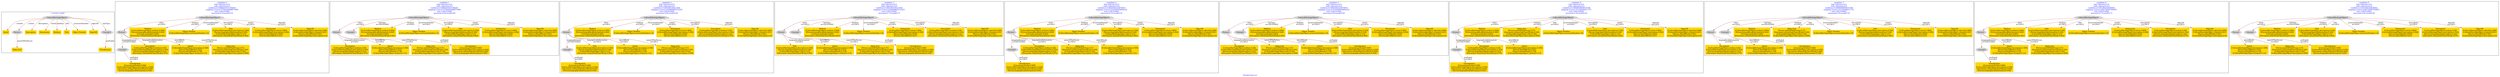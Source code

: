 digraph n0 {
fontcolor="blue"
remincross="true"
label="s29-gilcrease.csv"
subgraph cluster_0 {
label="1-correct model"
n2[style="filled",color="white",fillcolor="lightgray",label="CulturalHeritageObject1"];
n3[shape="plaintext",style="filled",fillcolor="gold",label="Dated"];
n4[style="filled",color="white",fillcolor="lightgray",label="Person1"];
n5[shape="plaintext",style="filled",fillcolor="gold",label="Description"];
n6[shape="plaintext",style="filled",fillcolor="gold",label="Dimensions"];
n7[shape="plaintext",style="filled",fillcolor="gold",label="Medium"];
n8[shape="plaintext",style="filled",fillcolor="gold",label="Title"];
n9[shape="plaintext",style="filled",fillcolor="gold",label="Object Number"];
n10[shape="plaintext",style="filled",fillcolor="gold",label="ObjectID"];
n11[style="filled",color="white",fillcolor="lightgray",label="Concept1"];
n12[shape="plaintext",style="filled",fillcolor="gold",label="Alpha Sort"];
n13[shape="plaintext",style="filled",fillcolor="gold",label="Classification"];
}
subgraph cluster_1 {
label="candidate 0\nlink coherence:0.0\nnode coherence:0.0\nconfidence:0.6804435551568261\nmapping score:0.33792562949671984\ncost:1100.010002\n-precision:0.55-recall:0.55"
n15[style="filled",color="white",fillcolor="lightgray",label="CulturalHeritageObject1"];
n16[style="filled",color="white",fillcolor="lightgray",label="Person1"];
n17[style="filled",color="white",fillcolor="lightgray",label="Concept1"];
n18[shape="plaintext",style="filled",fillcolor="gold",label="Classification\n[Concept,prefLabel,0.848]\n[CulturalHeritageObject,description,0.058]\n[Document,columnSubClassOfLink,0.056]\n[Person,biographicalInformation,0.039]"];
n19[shape="plaintext",style="filled",fillcolor="gold",label="Medium\n[CulturalHeritageObject,medium,0.994]\n[Person,biographicalInformation,0.004]\n[Concept,prefLabel,0.002]\n[Document,columnSubClassOfLink,0.001]"];
n20[shape="plaintext",style="filled",fillcolor="gold",label="Description\n[CulturalHeritageObject,medium,0.46]\n[CulturalHeritageObject,description,0.324]\n[Person,biographicalInformation,0.141]\n[Document,columnSubClassOfLink,0.075]"];
n21[shape="plaintext",style="filled",fillcolor="gold",label="Dated\n[CulturalHeritageObject,description,0.386]\n[Person,dateOfBirth,0.323]\n[Person,dateOfDeath,0.178]\n[CulturalHeritageObject,created,0.113]"];
n22[shape="plaintext",style="filled",fillcolor="gold",label="Object Number\n[CulturalHeritageObject,accessionNumber,1.0]"];
n23[shape="plaintext",style="filled",fillcolor="gold",label="Title\n[CulturalHeritageObject,description,0.556]\n[Person,biographicalInformation,0.238]\n[CulturalHeritageObject,title,0.113]\n[Document,columnSubClassOfLink,0.092]"];
n24[shape="plaintext",style="filled",fillcolor="gold",label="Dimensions\n[CulturalHeritageObject,extent,0.894]\n[CulturalHeritageObject,description,0.049]\n[Person,dateOfDeath,0.036]\n[Person,dateOfBirth,0.021]"];
n25[shape="plaintext",style="filled",fillcolor="gold",label="Alpha Sort\n[Person,nameOfThePerson,0.37]\n[Document,columnSubClassOfLink,0.339]\n[CulturalHeritageObject,title,0.192]\n[CulturalHeritageObject,description,0.099]"];
n26[shape="plaintext",style="filled",fillcolor="gold",label="ObjectID\n[CulturalHeritageObject,objectId,0.998]\n[CulturalHeritageObject,created,0.001]\n[Person,dateOfDeath,0.001]\n[CulturalHeritageObject,description,0.0]"];
}
subgraph cluster_2 {
label="candidate 1\nlink coherence:0.0\nnode coherence:0.0\nconfidence:0.6804435551568261\nmapping score:0.33792562949671984\ncost:1100.010002\n-precision:0.64-recall:0.64"
n28[style="filled",color="white",fillcolor="lightgray",label="CulturalHeritageObject1"];
n29[style="filled",color="white",fillcolor="lightgray",label="Person1"];
n30[style="filled",color="white",fillcolor="lightgray",label="Concept1"];
n31[shape="plaintext",style="filled",fillcolor="gold",label="Classification\n[Concept,prefLabel,0.848]\n[CulturalHeritageObject,description,0.058]\n[Document,columnSubClassOfLink,0.056]\n[Person,biographicalInformation,0.039]"];
n32[shape="plaintext",style="filled",fillcolor="gold",label="Medium\n[CulturalHeritageObject,medium,0.994]\n[Person,biographicalInformation,0.004]\n[Concept,prefLabel,0.002]\n[Document,columnSubClassOfLink,0.001]"];
n33[shape="plaintext",style="filled",fillcolor="gold",label="Description\n[CulturalHeritageObject,medium,0.46]\n[CulturalHeritageObject,description,0.324]\n[Person,biographicalInformation,0.141]\n[Document,columnSubClassOfLink,0.075]"];
n34[shape="plaintext",style="filled",fillcolor="gold",label="Dated\n[CulturalHeritageObject,description,0.386]\n[Person,dateOfBirth,0.323]\n[Person,dateOfDeath,0.178]\n[CulturalHeritageObject,created,0.113]"];
n35[shape="plaintext",style="filled",fillcolor="gold",label="Object Number\n[CulturalHeritageObject,accessionNumber,1.0]"];
n36[shape="plaintext",style="filled",fillcolor="gold",label="Title\n[CulturalHeritageObject,description,0.556]\n[Person,biographicalInformation,0.238]\n[CulturalHeritageObject,title,0.113]\n[Document,columnSubClassOfLink,0.092]"];
n37[shape="plaintext",style="filled",fillcolor="gold",label="Dimensions\n[CulturalHeritageObject,extent,0.894]\n[CulturalHeritageObject,description,0.049]\n[Person,dateOfDeath,0.036]\n[Person,dateOfBirth,0.021]"];
n38[shape="plaintext",style="filled",fillcolor="gold",label="Alpha Sort\n[Person,nameOfThePerson,0.37]\n[Document,columnSubClassOfLink,0.339]\n[CulturalHeritageObject,title,0.192]\n[CulturalHeritageObject,description,0.099]"];
n39[shape="plaintext",style="filled",fillcolor="gold",label="ObjectID\n[CulturalHeritageObject,objectId,0.998]\n[CulturalHeritageObject,created,0.001]\n[Person,dateOfDeath,0.001]\n[CulturalHeritageObject,description,0.0]"];
}
subgraph cluster_3 {
label="candidate 2\nlink coherence:0.0\nnode coherence:0.0\nconfidence:0.665395108212634\nmapping score:0.3329094805153225\ncost:1100.010002\n-precision:0.64-recall:0.64"
n41[style="filled",color="white",fillcolor="lightgray",label="CulturalHeritageObject1"];
n42[style="filled",color="white",fillcolor="lightgray",label="Person1"];
n43[style="filled",color="white",fillcolor="lightgray",label="Concept1"];
n44[shape="plaintext",style="filled",fillcolor="gold",label="Classification\n[Concept,prefLabel,0.848]\n[CulturalHeritageObject,description,0.058]\n[Document,columnSubClassOfLink,0.056]\n[Person,biographicalInformation,0.039]"];
n45[shape="plaintext",style="filled",fillcolor="gold",label="Medium\n[CulturalHeritageObject,medium,0.994]\n[Person,biographicalInformation,0.004]\n[Concept,prefLabel,0.002]\n[Document,columnSubClassOfLink,0.001]"];
n46[shape="plaintext",style="filled",fillcolor="gold",label="Title\n[CulturalHeritageObject,description,0.556]\n[Person,biographicalInformation,0.238]\n[CulturalHeritageObject,title,0.113]\n[Document,columnSubClassOfLink,0.092]"];
n47[shape="plaintext",style="filled",fillcolor="gold",label="Dated\n[CulturalHeritageObject,description,0.386]\n[Person,dateOfBirth,0.323]\n[Person,dateOfDeath,0.178]\n[CulturalHeritageObject,created,0.113]"];
n48[shape="plaintext",style="filled",fillcolor="gold",label="Object Number\n[CulturalHeritageObject,accessionNumber,1.0]"];
n49[shape="plaintext",style="filled",fillcolor="gold",label="Dimensions\n[CulturalHeritageObject,extent,0.894]\n[CulturalHeritageObject,description,0.049]\n[Person,dateOfDeath,0.036]\n[Person,dateOfBirth,0.021]"];
n50[shape="plaintext",style="filled",fillcolor="gold",label="Description\n[CulturalHeritageObject,medium,0.46]\n[CulturalHeritageObject,description,0.324]\n[Person,biographicalInformation,0.141]\n[Document,columnSubClassOfLink,0.075]"];
n51[shape="plaintext",style="filled",fillcolor="gold",label="Alpha Sort\n[Person,nameOfThePerson,0.37]\n[Document,columnSubClassOfLink,0.339]\n[CulturalHeritageObject,title,0.192]\n[CulturalHeritageObject,description,0.099]"];
n52[shape="plaintext",style="filled",fillcolor="gold",label="ObjectID\n[CulturalHeritageObject,objectId,0.998]\n[CulturalHeritageObject,created,0.001]\n[Person,dateOfDeath,0.001]\n[CulturalHeritageObject,description,0.0]"];
}
subgraph cluster_4 {
label="candidate 3\nlink coherence:0.0\nnode coherence:0.0\nconfidence:0.665395108212634\nmapping score:0.3329094805153225\ncost:1100.010002\n-precision:0.73-recall:0.73"
n54[style="filled",color="white",fillcolor="lightgray",label="CulturalHeritageObject1"];
n55[style="filled",color="white",fillcolor="lightgray",label="Person1"];
n56[style="filled",color="white",fillcolor="lightgray",label="Concept1"];
n57[shape="plaintext",style="filled",fillcolor="gold",label="Classification\n[Concept,prefLabel,0.848]\n[CulturalHeritageObject,description,0.058]\n[Document,columnSubClassOfLink,0.056]\n[Person,biographicalInformation,0.039]"];
n58[shape="plaintext",style="filled",fillcolor="gold",label="Medium\n[CulturalHeritageObject,medium,0.994]\n[Person,biographicalInformation,0.004]\n[Concept,prefLabel,0.002]\n[Document,columnSubClassOfLink,0.001]"];
n59[shape="plaintext",style="filled",fillcolor="gold",label="Title\n[CulturalHeritageObject,description,0.556]\n[Person,biographicalInformation,0.238]\n[CulturalHeritageObject,title,0.113]\n[Document,columnSubClassOfLink,0.092]"];
n60[shape="plaintext",style="filled",fillcolor="gold",label="Dated\n[CulturalHeritageObject,description,0.386]\n[Person,dateOfBirth,0.323]\n[Person,dateOfDeath,0.178]\n[CulturalHeritageObject,created,0.113]"];
n61[shape="plaintext",style="filled",fillcolor="gold",label="Object Number\n[CulturalHeritageObject,accessionNumber,1.0]"];
n62[shape="plaintext",style="filled",fillcolor="gold",label="Dimensions\n[CulturalHeritageObject,extent,0.894]\n[CulturalHeritageObject,description,0.049]\n[Person,dateOfDeath,0.036]\n[Person,dateOfBirth,0.021]"];
n63[shape="plaintext",style="filled",fillcolor="gold",label="Description\n[CulturalHeritageObject,medium,0.46]\n[CulturalHeritageObject,description,0.324]\n[Person,biographicalInformation,0.141]\n[Document,columnSubClassOfLink,0.075]"];
n64[shape="plaintext",style="filled",fillcolor="gold",label="Alpha Sort\n[Person,nameOfThePerson,0.37]\n[Document,columnSubClassOfLink,0.339]\n[CulturalHeritageObject,title,0.192]\n[CulturalHeritageObject,description,0.099]"];
n65[shape="plaintext",style="filled",fillcolor="gold",label="ObjectID\n[CulturalHeritageObject,objectId,0.998]\n[CulturalHeritageObject,created,0.001]\n[Person,dateOfDeath,0.001]\n[CulturalHeritageObject,description,0.0]"];
}
subgraph cluster_5 {
label="candidate 4\nlink coherence:0.0\nnode coherence:0.0\nconfidence:0.6643042343679633\nmapping score:0.3325458559004322\ncost:1100.010002\n-precision:0.55-recall:0.55"
n67[style="filled",color="white",fillcolor="lightgray",label="CulturalHeritageObject1"];
n68[style="filled",color="white",fillcolor="lightgray",label="Person1"];
n69[style="filled",color="white",fillcolor="lightgray",label="Concept1"];
n70[shape="plaintext",style="filled",fillcolor="gold",label="Classification\n[Concept,prefLabel,0.848]\n[CulturalHeritageObject,description,0.058]\n[Document,columnSubClassOfLink,0.056]\n[Person,biographicalInformation,0.039]"];
n71[shape="plaintext",style="filled",fillcolor="gold",label="Medium\n[CulturalHeritageObject,medium,0.994]\n[Person,biographicalInformation,0.004]\n[Concept,prefLabel,0.002]\n[Document,columnSubClassOfLink,0.001]"];
n72[shape="plaintext",style="filled",fillcolor="gold",label="Description\n[CulturalHeritageObject,medium,0.46]\n[CulturalHeritageObject,description,0.324]\n[Person,biographicalInformation,0.141]\n[Document,columnSubClassOfLink,0.075]"];
n73[shape="plaintext",style="filled",fillcolor="gold",label="Object Number\n[CulturalHeritageObject,accessionNumber,1.0]"];
n74[shape="plaintext",style="filled",fillcolor="gold",label="Title\n[CulturalHeritageObject,description,0.556]\n[Person,biographicalInformation,0.238]\n[CulturalHeritageObject,title,0.113]\n[Document,columnSubClassOfLink,0.092]"];
n75[shape="plaintext",style="filled",fillcolor="gold",label="Dimensions\n[CulturalHeritageObject,extent,0.894]\n[CulturalHeritageObject,description,0.049]\n[Person,dateOfDeath,0.036]\n[Person,dateOfBirth,0.021]"];
n76[shape="plaintext",style="filled",fillcolor="gold",label="Alpha Sort\n[Person,nameOfThePerson,0.37]\n[Document,columnSubClassOfLink,0.339]\n[CulturalHeritageObject,title,0.192]\n[CulturalHeritageObject,description,0.099]"];
n77[shape="plaintext",style="filled",fillcolor="gold",label="ObjectID\n[CulturalHeritageObject,objectId,0.998]\n[CulturalHeritageObject,created,0.001]\n[Person,dateOfDeath,0.001]\n[CulturalHeritageObject,description,0.0]"];
n78[shape="plaintext",style="filled",fillcolor="gold",label="Dated\n[CulturalHeritageObject,description,0.386]\n[Person,dateOfBirth,0.323]\n[Person,dateOfDeath,0.178]\n[CulturalHeritageObject,created,0.113]"];
}
subgraph cluster_6 {
label="candidate 5\nlink coherence:0.0\nnode coherence:0.0\nconfidence:0.6643042343679633\nmapping score:0.3325458559004322\ncost:1100.010002\n-precision:0.64-recall:0.64"
n80[style="filled",color="white",fillcolor="lightgray",label="CulturalHeritageObject1"];
n81[style="filled",color="white",fillcolor="lightgray",label="Person1"];
n82[style="filled",color="white",fillcolor="lightgray",label="Concept1"];
n83[shape="plaintext",style="filled",fillcolor="gold",label="Classification\n[Concept,prefLabel,0.848]\n[CulturalHeritageObject,description,0.058]\n[Document,columnSubClassOfLink,0.056]\n[Person,biographicalInformation,0.039]"];
n84[shape="plaintext",style="filled",fillcolor="gold",label="Medium\n[CulturalHeritageObject,medium,0.994]\n[Person,biographicalInformation,0.004]\n[Concept,prefLabel,0.002]\n[Document,columnSubClassOfLink,0.001]"];
n85[shape="plaintext",style="filled",fillcolor="gold",label="Description\n[CulturalHeritageObject,medium,0.46]\n[CulturalHeritageObject,description,0.324]\n[Person,biographicalInformation,0.141]\n[Document,columnSubClassOfLink,0.075]"];
n86[shape="plaintext",style="filled",fillcolor="gold",label="Object Number\n[CulturalHeritageObject,accessionNumber,1.0]"];
n87[shape="plaintext",style="filled",fillcolor="gold",label="Title\n[CulturalHeritageObject,description,0.556]\n[Person,biographicalInformation,0.238]\n[CulturalHeritageObject,title,0.113]\n[Document,columnSubClassOfLink,0.092]"];
n88[shape="plaintext",style="filled",fillcolor="gold",label="Dimensions\n[CulturalHeritageObject,extent,0.894]\n[CulturalHeritageObject,description,0.049]\n[Person,dateOfDeath,0.036]\n[Person,dateOfBirth,0.021]"];
n89[shape="plaintext",style="filled",fillcolor="gold",label="Alpha Sort\n[Person,nameOfThePerson,0.37]\n[Document,columnSubClassOfLink,0.339]\n[CulturalHeritageObject,title,0.192]\n[CulturalHeritageObject,description,0.099]"];
n90[shape="plaintext",style="filled",fillcolor="gold",label="ObjectID\n[CulturalHeritageObject,objectId,0.998]\n[CulturalHeritageObject,created,0.001]\n[Person,dateOfDeath,0.001]\n[CulturalHeritageObject,description,0.0]"];
n91[shape="plaintext",style="filled",fillcolor="gold",label="Dated\n[CulturalHeritageObject,description,0.386]\n[Person,dateOfBirth,0.323]\n[Person,dateOfDeath,0.178]\n[CulturalHeritageObject,created,0.113]"];
}
subgraph cluster_7 {
label="candidate 6\nlink coherence:0.0\nnode coherence:0.0\nconfidence:0.6606938856019198\nmapping score:0.331342406311751\ncost:1100.010002\n-precision:0.45-recall:0.45"
n93[style="filled",color="white",fillcolor="lightgray",label="CulturalHeritageObject1"];
n94[style="filled",color="white",fillcolor="lightgray",label="Person1"];
n95[style="filled",color="white",fillcolor="lightgray",label="Concept1"];
n96[shape="plaintext",style="filled",fillcolor="gold",label="Classification\n[Concept,prefLabel,0.848]\n[CulturalHeritageObject,description,0.058]\n[Document,columnSubClassOfLink,0.056]\n[Person,biographicalInformation,0.039]"];
n97[shape="plaintext",style="filled",fillcolor="gold",label="Medium\n[CulturalHeritageObject,medium,0.994]\n[Person,biographicalInformation,0.004]\n[Concept,prefLabel,0.002]\n[Document,columnSubClassOfLink,0.001]"];
n98[shape="plaintext",style="filled",fillcolor="gold",label="Alpha Sort\n[Person,nameOfThePerson,0.37]\n[Document,columnSubClassOfLink,0.339]\n[CulturalHeritageObject,title,0.192]\n[CulturalHeritageObject,description,0.099]"];
n99[shape="plaintext",style="filled",fillcolor="gold",label="Description\n[CulturalHeritageObject,medium,0.46]\n[CulturalHeritageObject,description,0.324]\n[Person,biographicalInformation,0.141]\n[Document,columnSubClassOfLink,0.075]"];
n100[shape="plaintext",style="filled",fillcolor="gold",label="Dated\n[CulturalHeritageObject,description,0.386]\n[Person,dateOfBirth,0.323]\n[Person,dateOfDeath,0.178]\n[CulturalHeritageObject,created,0.113]"];
n101[shape="plaintext",style="filled",fillcolor="gold",label="Object Number\n[CulturalHeritageObject,accessionNumber,1.0]"];
n102[shape="plaintext",style="filled",fillcolor="gold",label="Title\n[CulturalHeritageObject,description,0.556]\n[Person,biographicalInformation,0.238]\n[CulturalHeritageObject,title,0.113]\n[Document,columnSubClassOfLink,0.092]"];
n103[shape="plaintext",style="filled",fillcolor="gold",label="Dimensions\n[CulturalHeritageObject,extent,0.894]\n[CulturalHeritageObject,description,0.049]\n[Person,dateOfDeath,0.036]\n[Person,dateOfBirth,0.021]"];
n104[shape="plaintext",style="filled",fillcolor="gold",label="ObjectID\n[CulturalHeritageObject,objectId,0.998]\n[CulturalHeritageObject,created,0.001]\n[Person,dateOfDeath,0.001]\n[CulturalHeritageObject,description,0.0]"];
}
subgraph cluster_8 {
label="candidate 7\nlink coherence:0.0\nnode coherence:0.0\nconfidence:0.6606938856019198\nmapping score:0.331342406311751\ncost:1100.010002\n-precision:0.55-recall:0.55"
n106[style="filled",color="white",fillcolor="lightgray",label="CulturalHeritageObject1"];
n107[style="filled",color="white",fillcolor="lightgray",label="Person1"];
n108[style="filled",color="white",fillcolor="lightgray",label="Concept1"];
n109[shape="plaintext",style="filled",fillcolor="gold",label="Classification\n[Concept,prefLabel,0.848]\n[CulturalHeritageObject,description,0.058]\n[Document,columnSubClassOfLink,0.056]\n[Person,biographicalInformation,0.039]"];
n110[shape="plaintext",style="filled",fillcolor="gold",label="Medium\n[CulturalHeritageObject,medium,0.994]\n[Person,biographicalInformation,0.004]\n[Concept,prefLabel,0.002]\n[Document,columnSubClassOfLink,0.001]"];
n111[shape="plaintext",style="filled",fillcolor="gold",label="Alpha Sort\n[Person,nameOfThePerson,0.37]\n[Document,columnSubClassOfLink,0.339]\n[CulturalHeritageObject,title,0.192]\n[CulturalHeritageObject,description,0.099]"];
n112[shape="plaintext",style="filled",fillcolor="gold",label="Description\n[CulturalHeritageObject,medium,0.46]\n[CulturalHeritageObject,description,0.324]\n[Person,biographicalInformation,0.141]\n[Document,columnSubClassOfLink,0.075]"];
n113[shape="plaintext",style="filled",fillcolor="gold",label="Dated\n[CulturalHeritageObject,description,0.386]\n[Person,dateOfBirth,0.323]\n[Person,dateOfDeath,0.178]\n[CulturalHeritageObject,created,0.113]"];
n114[shape="plaintext",style="filled",fillcolor="gold",label="Object Number\n[CulturalHeritageObject,accessionNumber,1.0]"];
n115[shape="plaintext",style="filled",fillcolor="gold",label="Title\n[CulturalHeritageObject,description,0.556]\n[Person,biographicalInformation,0.238]\n[CulturalHeritageObject,title,0.113]\n[Document,columnSubClassOfLink,0.092]"];
n116[shape="plaintext",style="filled",fillcolor="gold",label="Dimensions\n[CulturalHeritageObject,extent,0.894]\n[CulturalHeritageObject,description,0.049]\n[Person,dateOfDeath,0.036]\n[Person,dateOfBirth,0.021]"];
n117[shape="plaintext",style="filled",fillcolor="gold",label="ObjectID\n[CulturalHeritageObject,objectId,0.998]\n[CulturalHeritageObject,created,0.001]\n[Person,dateOfDeath,0.001]\n[CulturalHeritageObject,description,0.0]"];
}
subgraph cluster_9 {
label="candidate 8\nlink coherence:0.0\nnode coherence:0.0\nconfidence:0.651494182858062\nmapping score:0.3282758387304651\ncost:1100.010002\n-precision:0.73-recall:0.73"
n119[style="filled",color="white",fillcolor="lightgray",label="CulturalHeritageObject1"];
n120[style="filled",color="white",fillcolor="lightgray",label="Person1"];
n121[style="filled",color="white",fillcolor="lightgray",label="Concept1"];
n122[shape="plaintext",style="filled",fillcolor="gold",label="Classification\n[Concept,prefLabel,0.848]\n[CulturalHeritageObject,description,0.058]\n[Document,columnSubClassOfLink,0.056]\n[Person,biographicalInformation,0.039]"];
n123[shape="plaintext",style="filled",fillcolor="gold",label="Medium\n[CulturalHeritageObject,medium,0.994]\n[Person,biographicalInformation,0.004]\n[Concept,prefLabel,0.002]\n[Document,columnSubClassOfLink,0.001]"];
n124[shape="plaintext",style="filled",fillcolor="gold",label="Title\n[CulturalHeritageObject,description,0.556]\n[Person,biographicalInformation,0.238]\n[CulturalHeritageObject,title,0.113]\n[Document,columnSubClassOfLink,0.092]"];
n125[shape="plaintext",style="filled",fillcolor="gold",label="Dated\n[CulturalHeritageObject,description,0.386]\n[Person,dateOfBirth,0.323]\n[Person,dateOfDeath,0.178]\n[CulturalHeritageObject,created,0.113]"];
n126[shape="plaintext",style="filled",fillcolor="gold",label="Object Number\n[CulturalHeritageObject,accessionNumber,1.0]"];
n127[shape="plaintext",style="filled",fillcolor="gold",label="Dimensions\n[CulturalHeritageObject,extent,0.894]\n[CulturalHeritageObject,description,0.049]\n[Person,dateOfDeath,0.036]\n[Person,dateOfBirth,0.021]"];
n128[shape="plaintext",style="filled",fillcolor="gold",label="Description\n[CulturalHeritageObject,medium,0.46]\n[CulturalHeritageObject,description,0.324]\n[Person,biographicalInformation,0.141]\n[Document,columnSubClassOfLink,0.075]"];
n129[shape="plaintext",style="filled",fillcolor="gold",label="Alpha Sort\n[Person,nameOfThePerson,0.37]\n[Document,columnSubClassOfLink,0.339]\n[CulturalHeritageObject,title,0.192]\n[CulturalHeritageObject,description,0.099]"];
n130[shape="plaintext",style="filled",fillcolor="gold",label="ObjectID\n[CulturalHeritageObject,objectId,0.998]\n[CulturalHeritageObject,created,0.001]\n[Person,dateOfDeath,0.001]\n[CulturalHeritageObject,description,0.0]"];
}
subgraph cluster_10 {
label="candidate 9\nlink coherence:0.0\nnode coherence:0.0\nconfidence:0.651494182858062\nmapping score:0.3282758387304651\ncost:1100.010002\n-precision:0.82-recall:0.82"
n132[style="filled",color="white",fillcolor="lightgray",label="CulturalHeritageObject1"];
n133[style="filled",color="white",fillcolor="lightgray",label="Person1"];
n134[style="filled",color="white",fillcolor="lightgray",label="Concept1"];
n135[shape="plaintext",style="filled",fillcolor="gold",label="Classification\n[Concept,prefLabel,0.848]\n[CulturalHeritageObject,description,0.058]\n[Document,columnSubClassOfLink,0.056]\n[Person,biographicalInformation,0.039]"];
n136[shape="plaintext",style="filled",fillcolor="gold",label="Medium\n[CulturalHeritageObject,medium,0.994]\n[Person,biographicalInformation,0.004]\n[Concept,prefLabel,0.002]\n[Document,columnSubClassOfLink,0.001]"];
n137[shape="plaintext",style="filled",fillcolor="gold",label="Title\n[CulturalHeritageObject,description,0.556]\n[Person,biographicalInformation,0.238]\n[CulturalHeritageObject,title,0.113]\n[Document,columnSubClassOfLink,0.092]"];
n138[shape="plaintext",style="filled",fillcolor="gold",label="Dated\n[CulturalHeritageObject,description,0.386]\n[Person,dateOfBirth,0.323]\n[Person,dateOfDeath,0.178]\n[CulturalHeritageObject,created,0.113]"];
n139[shape="plaintext",style="filled",fillcolor="gold",label="Object Number\n[CulturalHeritageObject,accessionNumber,1.0]"];
n140[shape="plaintext",style="filled",fillcolor="gold",label="Dimensions\n[CulturalHeritageObject,extent,0.894]\n[CulturalHeritageObject,description,0.049]\n[Person,dateOfDeath,0.036]\n[Person,dateOfBirth,0.021]"];
n141[shape="plaintext",style="filled",fillcolor="gold",label="Description\n[CulturalHeritageObject,medium,0.46]\n[CulturalHeritageObject,description,0.324]\n[Person,biographicalInformation,0.141]\n[Document,columnSubClassOfLink,0.075]"];
n142[shape="plaintext",style="filled",fillcolor="gold",label="Alpha Sort\n[Person,nameOfThePerson,0.37]\n[Document,columnSubClassOfLink,0.339]\n[CulturalHeritageObject,title,0.192]\n[CulturalHeritageObject,description,0.099]"];
n143[shape="plaintext",style="filled",fillcolor="gold",label="ObjectID\n[CulturalHeritageObject,objectId,0.998]\n[CulturalHeritageObject,created,0.001]\n[Person,dateOfDeath,0.001]\n[CulturalHeritageObject,description,0.0]"];
}
n2 -> n3[color="brown",fontcolor="black",label="created"]
n2 -> n4[color="brown",fontcolor="black",label="creator"]
n2 -> n5[color="brown",fontcolor="black",label="description"]
n2 -> n6[color="brown",fontcolor="black",label="extent"]
n2 -> n7[color="brown",fontcolor="black",label="medium"]
n2 -> n8[color="brown",fontcolor="black",label="title"]
n2 -> n9[color="brown",fontcolor="black",label="accessionNumber"]
n2 -> n10[color="brown",fontcolor="black",label="objectId"]
n2 -> n11[color="brown",fontcolor="black",label="hasType"]
n4 -> n12[color="brown",fontcolor="black",label="nameOfThePerson"]
n11 -> n13[color="brown",fontcolor="black",label="prefLabel"]
n15 -> n16[color="brown",fontcolor="black",label="sitter\nw=100.0"]
n16 -> n17[color="brown",fontcolor="black",label="mappingRelation\nw=100.010002"]
n17 -> n18[color="brown",fontcolor="black",label="prefLabel\nw=100.0"]
n15 -> n19[color="brown",fontcolor="black",label="medium\nw=100.0"]
n16 -> n20[color="brown",fontcolor="black",label="biographicalInformation\nw=100.0"]
n16 -> n21[color="brown",fontcolor="black",label="dateOfBirth\nw=100.0"]
n15 -> n22[color="brown",fontcolor="black",label="accessionNumber\nw=100.0"]
n15 -> n23[color="brown",fontcolor="black",label="description\nw=100.0"]
n15 -> n24[color="brown",fontcolor="black",label="extent\nw=100.0"]
n16 -> n25[color="brown",fontcolor="black",label="nameOfThePerson\nw=100.0"]
n15 -> n26[color="brown",fontcolor="black",label="objectId\nw=100.0"]
n28 -> n29[color="brown",fontcolor="black",label="sitter\nw=100.0"]
n28 -> n30[color="brown",fontcolor="black",label="hasType\nw=100.010002"]
n30 -> n31[color="brown",fontcolor="black",label="prefLabel\nw=100.0"]
n28 -> n32[color="brown",fontcolor="black",label="medium\nw=100.0"]
n29 -> n33[color="brown",fontcolor="black",label="biographicalInformation\nw=100.0"]
n29 -> n34[color="brown",fontcolor="black",label="dateOfBirth\nw=100.0"]
n28 -> n35[color="brown",fontcolor="black",label="accessionNumber\nw=100.0"]
n28 -> n36[color="brown",fontcolor="black",label="description\nw=100.0"]
n28 -> n37[color="brown",fontcolor="black",label="extent\nw=100.0"]
n29 -> n38[color="brown",fontcolor="black",label="nameOfThePerson\nw=100.0"]
n28 -> n39[color="brown",fontcolor="black",label="objectId\nw=100.0"]
n41 -> n42[color="brown",fontcolor="black",label="sitter\nw=100.0"]
n42 -> n43[color="brown",fontcolor="black",label="mappingRelation\nw=100.010002"]
n43 -> n44[color="brown",fontcolor="black",label="prefLabel\nw=100.0"]
n41 -> n45[color="brown",fontcolor="black",label="medium\nw=100.0"]
n42 -> n46[color="brown",fontcolor="black",label="biographicalInformation\nw=100.0"]
n42 -> n47[color="brown",fontcolor="black",label="dateOfBirth\nw=100.0"]
n41 -> n48[color="brown",fontcolor="black",label="accessionNumber\nw=100.0"]
n41 -> n49[color="brown",fontcolor="black",label="extent\nw=100.0"]
n41 -> n50[color="brown",fontcolor="black",label="description\nw=100.0"]
n42 -> n51[color="brown",fontcolor="black",label="nameOfThePerson\nw=100.0"]
n41 -> n52[color="brown",fontcolor="black",label="objectId\nw=100.0"]
n54 -> n55[color="brown",fontcolor="black",label="sitter\nw=100.0"]
n54 -> n56[color="brown",fontcolor="black",label="hasType\nw=100.010002"]
n56 -> n57[color="brown",fontcolor="black",label="prefLabel\nw=100.0"]
n54 -> n58[color="brown",fontcolor="black",label="medium\nw=100.0"]
n55 -> n59[color="brown",fontcolor="black",label="biographicalInformation\nw=100.0"]
n55 -> n60[color="brown",fontcolor="black",label="dateOfBirth\nw=100.0"]
n54 -> n61[color="brown",fontcolor="black",label="accessionNumber\nw=100.0"]
n54 -> n62[color="brown",fontcolor="black",label="extent\nw=100.0"]
n54 -> n63[color="brown",fontcolor="black",label="description\nw=100.0"]
n55 -> n64[color="brown",fontcolor="black",label="nameOfThePerson\nw=100.0"]
n54 -> n65[color="brown",fontcolor="black",label="objectId\nw=100.0"]
n67 -> n68[color="brown",fontcolor="black",label="sitter\nw=100.0"]
n68 -> n69[color="brown",fontcolor="black",label="mappingRelation\nw=100.010002"]
n69 -> n70[color="brown",fontcolor="black",label="prefLabel\nw=100.0"]
n67 -> n71[color="brown",fontcolor="black",label="medium\nw=100.0"]
n68 -> n72[color="brown",fontcolor="black",label="biographicalInformation\nw=100.0"]
n67 -> n73[color="brown",fontcolor="black",label="accessionNumber\nw=100.0"]
n67 -> n74[color="brown",fontcolor="black",label="description\nw=100.0"]
n67 -> n75[color="brown",fontcolor="black",label="extent\nw=100.0"]
n68 -> n76[color="brown",fontcolor="black",label="nameOfThePerson\nw=100.0"]
n67 -> n77[color="brown",fontcolor="black",label="objectId\nw=100.0"]
n68 -> n78[color="brown",fontcolor="black",label="dateOfDeath\nw=100.0"]
n80 -> n81[color="brown",fontcolor="black",label="sitter\nw=100.0"]
n80 -> n82[color="brown",fontcolor="black",label="hasType\nw=100.010002"]
n82 -> n83[color="brown",fontcolor="black",label="prefLabel\nw=100.0"]
n80 -> n84[color="brown",fontcolor="black",label="medium\nw=100.0"]
n81 -> n85[color="brown",fontcolor="black",label="biographicalInformation\nw=100.0"]
n80 -> n86[color="brown",fontcolor="black",label="accessionNumber\nw=100.0"]
n80 -> n87[color="brown",fontcolor="black",label="description\nw=100.0"]
n80 -> n88[color="brown",fontcolor="black",label="extent\nw=100.0"]
n81 -> n89[color="brown",fontcolor="black",label="nameOfThePerson\nw=100.0"]
n80 -> n90[color="brown",fontcolor="black",label="objectId\nw=100.0"]
n81 -> n91[color="brown",fontcolor="black",label="dateOfDeath\nw=100.0"]
n93 -> n94[color="brown",fontcolor="black",label="sitter\nw=100.0"]
n94 -> n95[color="brown",fontcolor="black",label="mappingRelation\nw=100.010002"]
n95 -> n96[color="brown",fontcolor="black",label="prefLabel\nw=100.0"]
n93 -> n97[color="brown",fontcolor="black",label="medium\nw=100.0"]
n93 -> n98[color="brown",fontcolor="black",label="title\nw=100.0"]
n94 -> n99[color="brown",fontcolor="black",label="biographicalInformation\nw=100.0"]
n94 -> n100[color="brown",fontcolor="black",label="dateOfBirth\nw=100.0"]
n93 -> n101[color="brown",fontcolor="black",label="accessionNumber\nw=100.0"]
n93 -> n102[color="brown",fontcolor="black",label="description\nw=100.0"]
n93 -> n103[color="brown",fontcolor="black",label="extent\nw=100.0"]
n93 -> n104[color="brown",fontcolor="black",label="objectId\nw=100.0"]
n106 -> n107[color="brown",fontcolor="black",label="sitter\nw=100.0"]
n106 -> n108[color="brown",fontcolor="black",label="hasType\nw=100.010002"]
n108 -> n109[color="brown",fontcolor="black",label="prefLabel\nw=100.0"]
n106 -> n110[color="brown",fontcolor="black",label="medium\nw=100.0"]
n106 -> n111[color="brown",fontcolor="black",label="title\nw=100.0"]
n107 -> n112[color="brown",fontcolor="black",label="biographicalInformation\nw=100.0"]
n107 -> n113[color="brown",fontcolor="black",label="dateOfBirth\nw=100.0"]
n106 -> n114[color="brown",fontcolor="black",label="accessionNumber\nw=100.0"]
n106 -> n115[color="brown",fontcolor="black",label="description\nw=100.0"]
n106 -> n116[color="brown",fontcolor="black",label="extent\nw=100.0"]
n106 -> n117[color="brown",fontcolor="black",label="objectId\nw=100.0"]
n119 -> n120[color="brown",fontcolor="black",label="sitter\nw=100.0"]
n120 -> n121[color="brown",fontcolor="black",label="mappingRelation\nw=100.010002"]
n121 -> n122[color="brown",fontcolor="black",label="prefLabel\nw=100.0"]
n119 -> n123[color="brown",fontcolor="black",label="medium\nw=100.0"]
n119 -> n124[color="brown",fontcolor="black",label="title\nw=100.0"]
n120 -> n125[color="brown",fontcolor="black",label="dateOfBirth\nw=100.0"]
n119 -> n126[color="brown",fontcolor="black",label="accessionNumber\nw=100.0"]
n119 -> n127[color="brown",fontcolor="black",label="extent\nw=100.0"]
n119 -> n128[color="brown",fontcolor="black",label="description\nw=100.0"]
n120 -> n129[color="brown",fontcolor="black",label="nameOfThePerson\nw=100.0"]
n119 -> n130[color="brown",fontcolor="black",label="objectId\nw=100.0"]
n132 -> n133[color="brown",fontcolor="black",label="sitter\nw=100.0"]
n132 -> n134[color="brown",fontcolor="black",label="hasType\nw=100.010002"]
n134 -> n135[color="brown",fontcolor="black",label="prefLabel\nw=100.0"]
n132 -> n136[color="brown",fontcolor="black",label="medium\nw=100.0"]
n132 -> n137[color="brown",fontcolor="black",label="title\nw=100.0"]
n133 -> n138[color="brown",fontcolor="black",label="dateOfBirth\nw=100.0"]
n132 -> n139[color="brown",fontcolor="black",label="accessionNumber\nw=100.0"]
n132 -> n140[color="brown",fontcolor="black",label="extent\nw=100.0"]
n132 -> n141[color="brown",fontcolor="black",label="description\nw=100.0"]
n133 -> n142[color="brown",fontcolor="black",label="nameOfThePerson\nw=100.0"]
n132 -> n143[color="brown",fontcolor="black",label="objectId\nw=100.0"]
}
